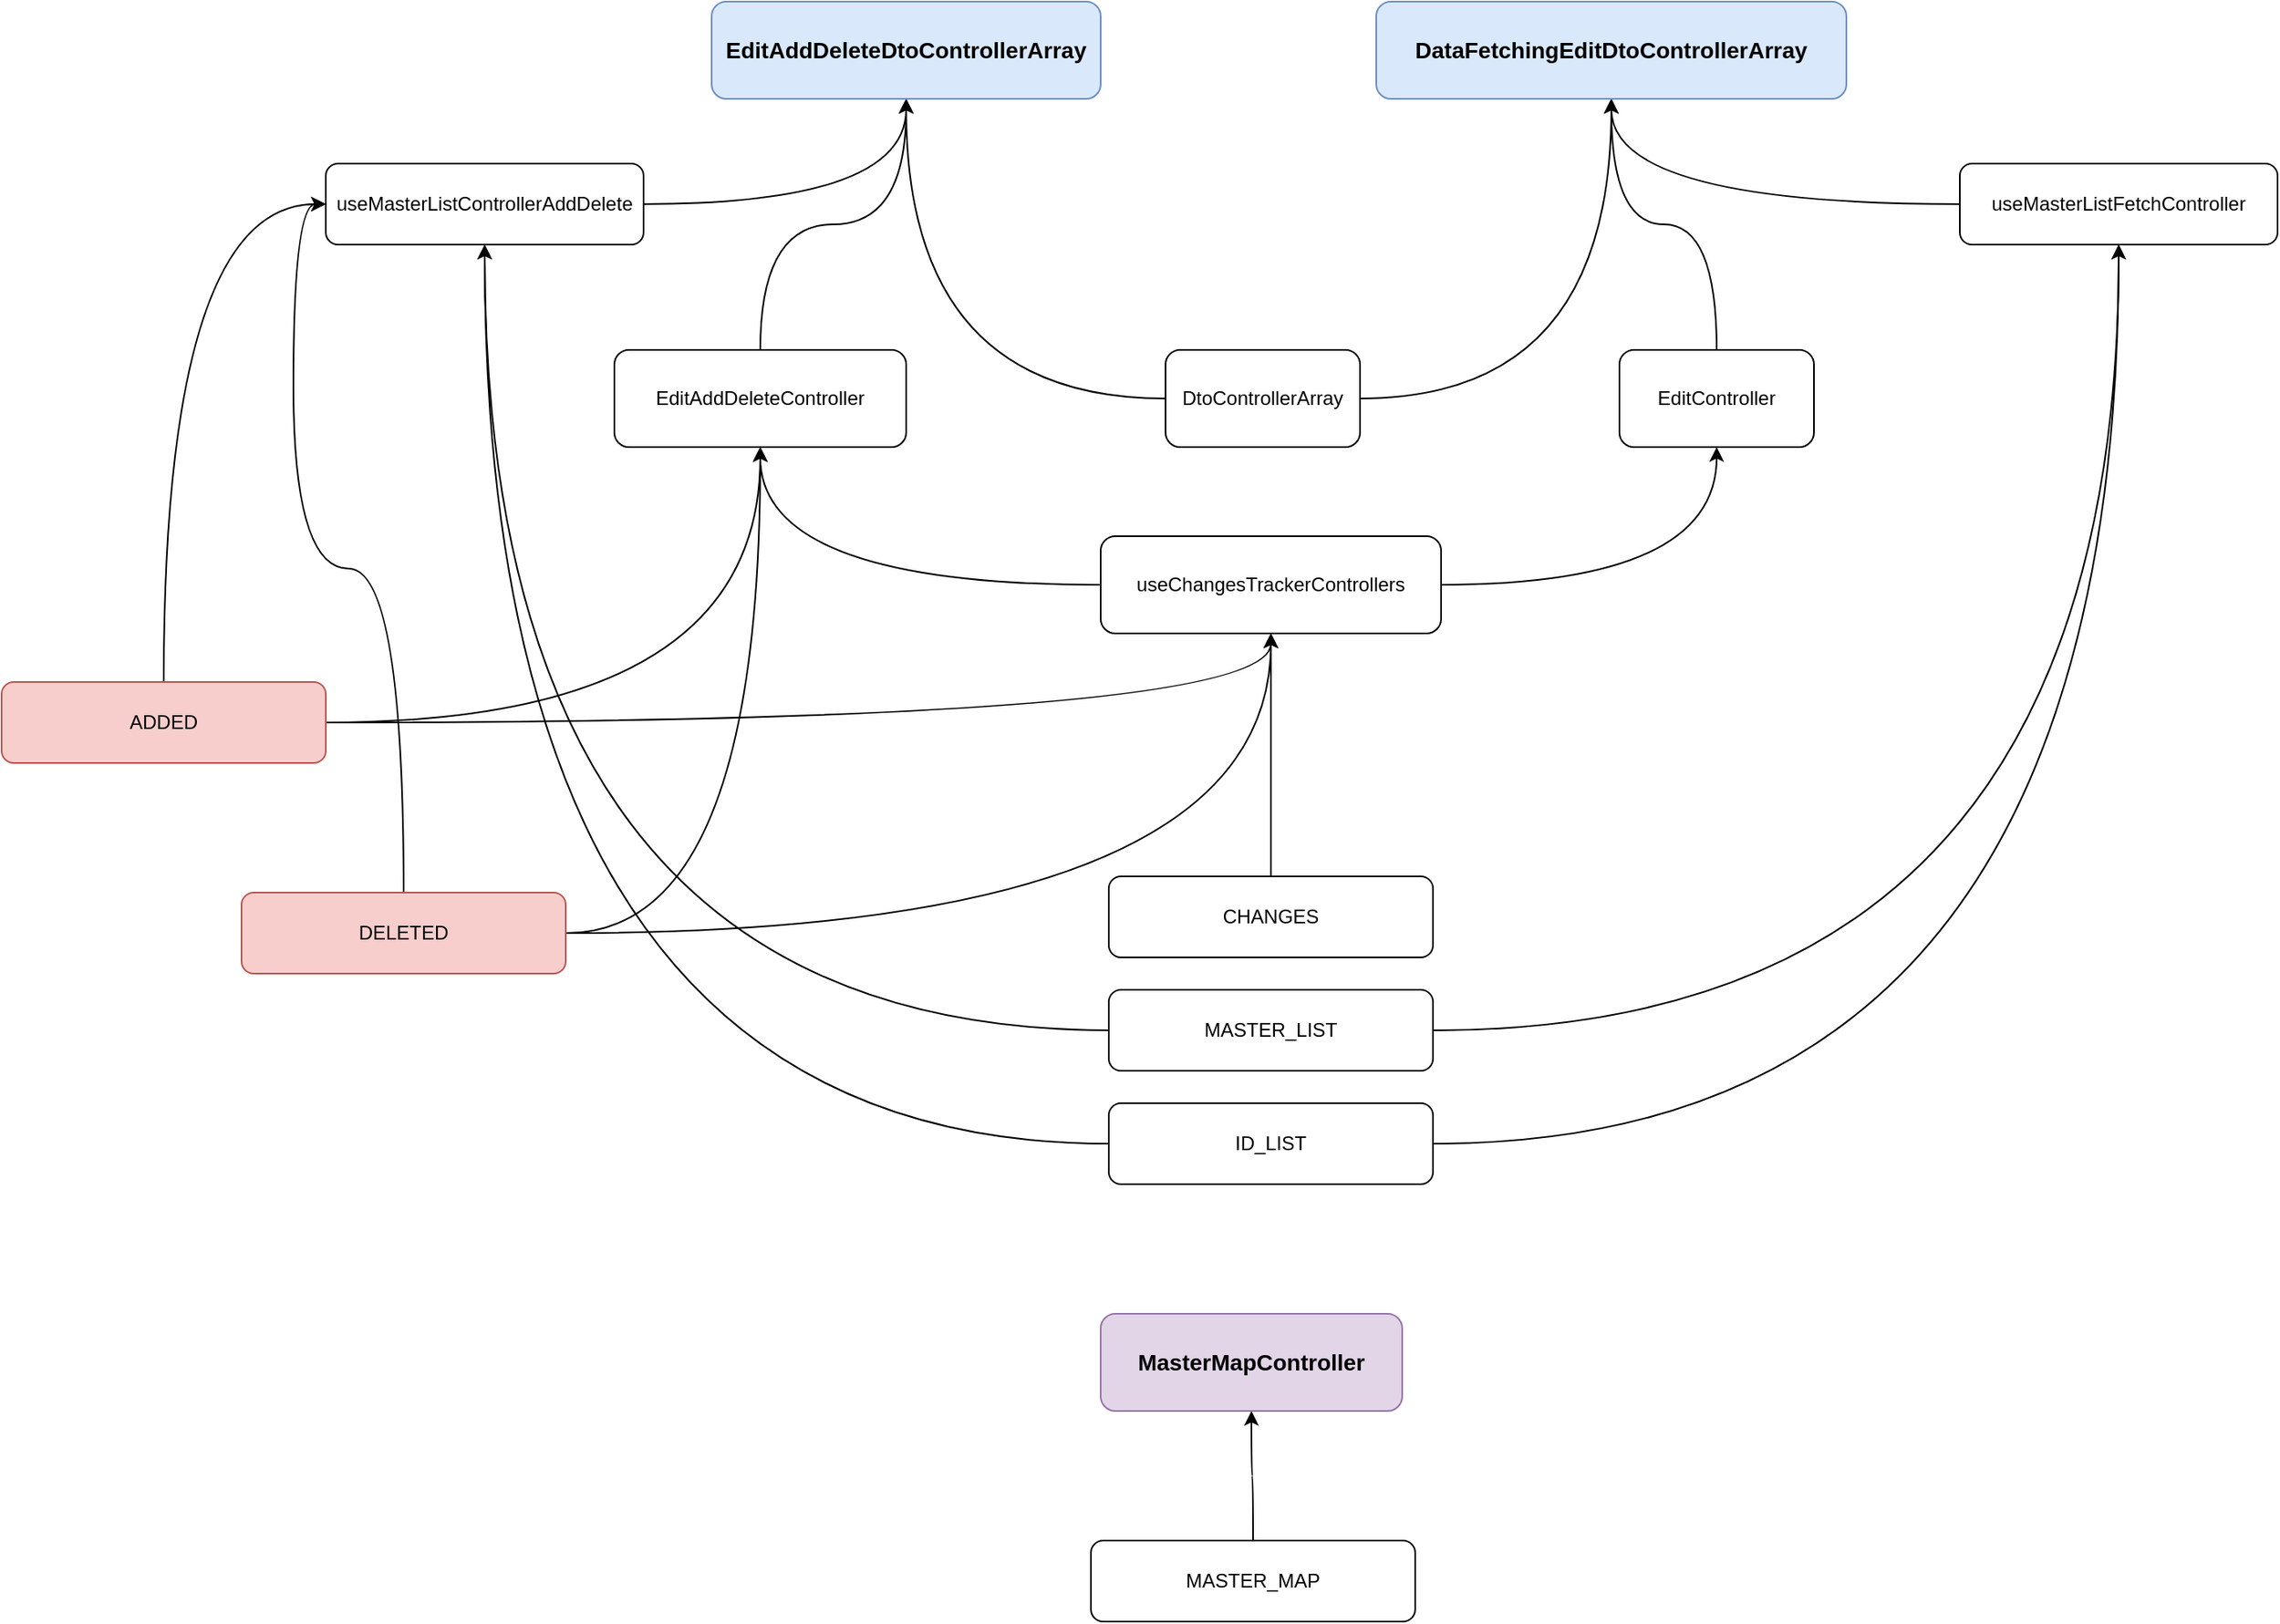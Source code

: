 <mxfile version="23.0.2" type="device">
  <diagram id="C5RBs43oDa-KdzZeNtuy" name="Page-1">
    <mxGraphModel dx="2176" dy="917" grid="1" gridSize="10" guides="1" tooltips="1" connect="1" arrows="1" fold="1" page="1" pageScale="1" pageWidth="827" pageHeight="1169" math="0" shadow="0">
      <root>
        <mxCell id="WIyWlLk6GJQsqaUBKTNV-0" />
        <mxCell id="WIyWlLk6GJQsqaUBKTNV-1" parent="WIyWlLk6GJQsqaUBKTNV-0" />
        <mxCell id="eoHgqAT0p2yifrJpK1Tp-49" style="edgeStyle=orthogonalEdgeStyle;rounded=0;jumpStyle=arc;jumpSize=8;orthogonalLoop=1;jettySize=auto;html=1;entryX=0;entryY=0.5;entryDx=0;entryDy=0;labelBackgroundColor=default;strokeColor=default;align=center;verticalAlign=middle;fontFamily=Helvetica;fontSize=11;fontColor=default;endArrow=classic;targetPerimeterSpacing=0;curved=1;" edge="1" parent="WIyWlLk6GJQsqaUBKTNV-1" source="keyType-3" target="eoHgqAT0p2yifrJpK1Tp-10">
          <mxGeometry relative="1" as="geometry" />
        </mxCell>
        <mxCell id="eoHgqAT0p2yifrJpK1Tp-6" style="edgeStyle=orthogonalEdgeStyle;rounded=0;orthogonalLoop=1;jettySize=auto;html=1;jumpStyle=arc;jumpSize=8;targetPerimeterSpacing=0;curved=1;" edge="1" parent="WIyWlLk6GJQsqaUBKTNV-1" source="eoHgqAT0p2yifrJpK1Tp-4" target="eoHgqAT0p2yifrJpK1Tp-0">
          <mxGeometry relative="1" as="geometry" />
        </mxCell>
        <mxCell id="eoHgqAT0p2yifrJpK1Tp-7" style="edgeStyle=orthogonalEdgeStyle;rounded=0;orthogonalLoop=1;jettySize=auto;html=1;jumpStyle=arc;jumpSize=8;targetPerimeterSpacing=0;curved=1;" edge="1" parent="WIyWlLk6GJQsqaUBKTNV-1" source="eoHgqAT0p2yifrJpK1Tp-4" target="eoHgqAT0p2yifrJpK1Tp-5">
          <mxGeometry relative="1" as="geometry" />
        </mxCell>
        <mxCell id="eoHgqAT0p2yifrJpK1Tp-12" style="edgeStyle=orthogonalEdgeStyle;rounded=0;orthogonalLoop=1;jettySize=auto;html=1;entryX=0.5;entryY=1;entryDx=0;entryDy=0;jumpStyle=arc;jumpSize=8;targetPerimeterSpacing=0;curved=1;" edge="1" parent="WIyWlLk6GJQsqaUBKTNV-1" source="eoHgqAT0p2yifrJpK1Tp-9" target="eoHgqAT0p2yifrJpK1Tp-5">
          <mxGeometry relative="1" as="geometry" />
        </mxCell>
        <mxCell id="eoHgqAT0p2yifrJpK1Tp-11" style="edgeStyle=orthogonalEdgeStyle;rounded=0;orthogonalLoop=1;jettySize=auto;html=1;jumpStyle=arc;jumpSize=8;targetPerimeterSpacing=0;curved=1;" edge="1" parent="WIyWlLk6GJQsqaUBKTNV-1" source="eoHgqAT0p2yifrJpK1Tp-10" target="eoHgqAT0p2yifrJpK1Tp-5">
          <mxGeometry relative="1" as="geometry" />
        </mxCell>
        <mxCell id="eoHgqAT0p2yifrJpK1Tp-14" style="edgeStyle=orthogonalEdgeStyle;rounded=0;orthogonalLoop=1;jettySize=auto;html=1;entryX=0.5;entryY=1;entryDx=0;entryDy=0;jumpStyle=arc;jumpSize=8;targetPerimeterSpacing=0;curved=1;" edge="1" parent="WIyWlLk6GJQsqaUBKTNV-1" source="eoHgqAT0p2yifrJpK1Tp-13" target="eoHgqAT0p2yifrJpK1Tp-0">
          <mxGeometry relative="1" as="geometry" />
        </mxCell>
        <mxCell id="eoHgqAT0p2yifrJpK1Tp-16" style="edgeStyle=orthogonalEdgeStyle;rounded=0;orthogonalLoop=1;jettySize=auto;html=1;jumpStyle=arc;jumpSize=8;targetPerimeterSpacing=0;curved=1;" edge="1" parent="WIyWlLk6GJQsqaUBKTNV-1" source="eoHgqAT0p2yifrJpK1Tp-15" target="eoHgqAT0p2yifrJpK1Tp-13">
          <mxGeometry relative="1" as="geometry" />
        </mxCell>
        <mxCell id="eoHgqAT0p2yifrJpK1Tp-17" style="edgeStyle=orthogonalEdgeStyle;rounded=0;orthogonalLoop=1;jettySize=auto;html=1;jumpStyle=arc;jumpSize=8;targetPerimeterSpacing=0;curved=1;" edge="1" parent="WIyWlLk6GJQsqaUBKTNV-1" source="eoHgqAT0p2yifrJpK1Tp-15" target="eoHgqAT0p2yifrJpK1Tp-9">
          <mxGeometry relative="1" as="geometry" />
        </mxCell>
        <mxCell id="eoHgqAT0p2yifrJpK1Tp-20" style="edgeStyle=orthogonalEdgeStyle;rounded=0;orthogonalLoop=1;jettySize=auto;html=1;jumpStyle=arc;jumpSize=8;targetPerimeterSpacing=0;curved=1;" edge="1" parent="WIyWlLk6GJQsqaUBKTNV-1" source="eoHgqAT0p2yifrJpK1Tp-19" target="eoHgqAT0p2yifrJpK1Tp-0">
          <mxGeometry relative="1" as="geometry" />
        </mxCell>
        <mxCell id="eoHgqAT0p2yifrJpK1Tp-43" style="edgeStyle=orthogonalEdgeStyle;rounded=0;orthogonalLoop=1;jettySize=auto;html=1;jumpStyle=arc;jumpSize=8;targetPerimeterSpacing=0;curved=1;" edge="1" parent="WIyWlLk6GJQsqaUBKTNV-1" source="keyType-1" target="eoHgqAT0p2yifrJpK1Tp-15">
          <mxGeometry relative="1" as="geometry" />
        </mxCell>
        <mxCell id="eoHgqAT0p2yifrJpK1Tp-45" style="edgeStyle=orthogonalEdgeStyle;rounded=0;orthogonalLoop=1;jettySize=auto;html=1;jumpStyle=arc;jumpSize=8;targetPerimeterSpacing=0;curved=1;" edge="1" parent="WIyWlLk6GJQsqaUBKTNV-1" source="keyType-1" target="eoHgqAT0p2yifrJpK1Tp-9">
          <mxGeometry relative="1" as="geometry" />
        </mxCell>
        <mxCell id="eoHgqAT0p2yifrJpK1Tp-47" style="edgeStyle=orthogonalEdgeStyle;rounded=0;jumpStyle=arc;jumpSize=8;orthogonalLoop=1;jettySize=auto;html=1;entryX=0;entryY=0.5;entryDx=0;entryDy=0;labelBackgroundColor=default;strokeColor=default;align=center;verticalAlign=middle;fontFamily=Helvetica;fontSize=11;fontColor=default;endArrow=classic;targetPerimeterSpacing=0;curved=1;" edge="1" parent="WIyWlLk6GJQsqaUBKTNV-1" source="keyType-1" target="eoHgqAT0p2yifrJpK1Tp-10">
          <mxGeometry relative="1" as="geometry" />
        </mxCell>
        <mxCell id="eoHgqAT0p2yifrJpK1Tp-42" style="edgeStyle=orthogonalEdgeStyle;rounded=0;orthogonalLoop=1;jettySize=auto;html=1;jumpStyle=arc;jumpSize=8;targetPerimeterSpacing=0;curved=1;" edge="1" parent="WIyWlLk6GJQsqaUBKTNV-1" source="keyType-2" target="eoHgqAT0p2yifrJpK1Tp-15">
          <mxGeometry relative="1" as="geometry" />
        </mxCell>
        <mxCell id="eoHgqAT0p2yifrJpK1Tp-44" style="edgeStyle=orthogonalEdgeStyle;rounded=0;orthogonalLoop=1;jettySize=auto;html=1;jumpStyle=arc;jumpSize=8;targetPerimeterSpacing=0;curved=1;" edge="1" parent="WIyWlLk6GJQsqaUBKTNV-1" source="keyType-3" target="eoHgqAT0p2yifrJpK1Tp-15">
          <mxGeometry relative="1" as="geometry" />
        </mxCell>
        <mxCell id="eoHgqAT0p2yifrJpK1Tp-46" style="edgeStyle=orthogonalEdgeStyle;rounded=0;orthogonalLoop=1;jettySize=auto;html=1;jumpStyle=arc;jumpSize=8;targetPerimeterSpacing=0;curved=1;" edge="1" parent="WIyWlLk6GJQsqaUBKTNV-1" source="keyType-3" target="eoHgqAT0p2yifrJpK1Tp-9">
          <mxGeometry relative="1" as="geometry" />
        </mxCell>
        <mxCell id="eoHgqAT0p2yifrJpK1Tp-54" style="edgeStyle=orthogonalEdgeStyle;rounded=0;jumpStyle=arc;jumpSize=8;orthogonalLoop=1;jettySize=auto;html=1;labelBackgroundColor=default;strokeColor=default;align=center;verticalAlign=middle;fontFamily=Helvetica;fontSize=11;fontColor=default;endArrow=classic;targetPerimeterSpacing=0;curved=1;" edge="1" parent="WIyWlLk6GJQsqaUBKTNV-1" source="keyType-4" target="eoHgqAT0p2yifrJpK1Tp-19">
          <mxGeometry relative="1" as="geometry" />
        </mxCell>
        <mxCell id="eoHgqAT0p2yifrJpK1Tp-50" style="edgeStyle=orthogonalEdgeStyle;rounded=0;jumpStyle=arc;jumpSize=8;orthogonalLoop=1;jettySize=auto;html=1;labelBackgroundColor=default;strokeColor=default;align=center;verticalAlign=middle;fontFamily=Helvetica;fontSize=11;fontColor=default;endArrow=classic;targetPerimeterSpacing=0;curved=1;" edge="1" parent="WIyWlLk6GJQsqaUBKTNV-1" source="keyType-5" target="eoHgqAT0p2yifrJpK1Tp-10">
          <mxGeometry relative="1" as="geometry" />
        </mxCell>
        <mxCell id="eoHgqAT0p2yifrJpK1Tp-0" value="DataFetchingEditDtoControllerArray" style="rounded=1;whiteSpace=wrap;html=1;fillColor=#dae8fc;strokeColor=#6c8ebf;fontSize=14;fontStyle=1" vertex="1" parent="WIyWlLk6GJQsqaUBKTNV-1">
          <mxGeometry x="490" y="20" width="290" height="60" as="geometry" />
        </mxCell>
        <mxCell id="eoHgqAT0p2yifrJpK1Tp-4" value="DtoControllerArray" style="rounded=1;whiteSpace=wrap;html=1;" vertex="1" parent="WIyWlLk6GJQsqaUBKTNV-1">
          <mxGeometry x="360" y="235" width="120" height="60" as="geometry" />
        </mxCell>
        <mxCell id="eoHgqAT0p2yifrJpK1Tp-5" value="EditAddDeleteDtoControllerArray" style="rounded=1;whiteSpace=wrap;html=1;fillColor=#dae8fc;strokeColor=#6c8ebf;fontSize=14;fontStyle=1" vertex="1" parent="WIyWlLk6GJQsqaUBKTNV-1">
          <mxGeometry x="80" y="20" width="240" height="60" as="geometry" />
        </mxCell>
        <mxCell id="eoHgqAT0p2yifrJpK1Tp-9" value="EditAddDeleteController" style="rounded=1;whiteSpace=wrap;html=1;" vertex="1" parent="WIyWlLk6GJQsqaUBKTNV-1">
          <mxGeometry x="20" y="235" width="180" height="60" as="geometry" />
        </mxCell>
        <mxCell id="eoHgqAT0p2yifrJpK1Tp-10" value="useMasterListControllerAddDelete" style="rounded=1;whiteSpace=wrap;html=1;" vertex="1" parent="WIyWlLk6GJQsqaUBKTNV-1">
          <mxGeometry x="-158" y="120" width="196" height="50" as="geometry" />
        </mxCell>
        <mxCell id="eoHgqAT0p2yifrJpK1Tp-13" value="EditController" style="rounded=1;whiteSpace=wrap;html=1;" vertex="1" parent="WIyWlLk6GJQsqaUBKTNV-1">
          <mxGeometry x="640" y="235" width="120" height="60" as="geometry" />
        </mxCell>
        <mxCell id="eoHgqAT0p2yifrJpK1Tp-15" value="useChangesTrackerControllers" style="rounded=1;whiteSpace=wrap;html=1;" vertex="1" parent="WIyWlLk6GJQsqaUBKTNV-1">
          <mxGeometry x="320" y="350" width="210" height="60" as="geometry" />
        </mxCell>
        <mxCell id="eoHgqAT0p2yifrJpK1Tp-19" value="useMasterListFetchController" style="rounded=1;whiteSpace=wrap;html=1;" vertex="1" parent="WIyWlLk6GJQsqaUBKTNV-1">
          <mxGeometry x="850" y="120" width="196" height="50" as="geometry" />
        </mxCell>
        <mxCell id="keyType-2" value="CHANGES" style="rounded=1;whiteSpace=wrap;html=1;" vertex="1" parent="WIyWlLk6GJQsqaUBKTNV-1">
          <mxGeometry x="325" y="560" width="200" height="50" as="geometry" />
        </mxCell>
        <mxCell id="eoHgqAT0p2yifrJpK1Tp-58" style="edgeStyle=orthogonalEdgeStyle;shape=connector;rounded=0;jumpStyle=arc;jumpSize=8;orthogonalLoop=1;jettySize=auto;html=1;labelBackgroundColor=default;strokeColor=default;align=center;verticalAlign=middle;fontFamily=Helvetica;fontSize=11;fontColor=default;endArrow=classic;curved=1;" edge="1" parent="WIyWlLk6GJQsqaUBKTNV-1" source="keyType-4" target="eoHgqAT0p2yifrJpK1Tp-10">
          <mxGeometry relative="1" as="geometry" />
        </mxCell>
        <mxCell id="keyType-4" value="ID_LIST" style="rounded=1;whiteSpace=wrap;html=1;" vertex="1" parent="WIyWlLk6GJQsqaUBKTNV-1">
          <mxGeometry x="325" y="700" width="200" height="50" as="geometry" />
        </mxCell>
        <mxCell id="eoHgqAT0p2yifrJpK1Tp-55" style="edgeStyle=orthogonalEdgeStyle;rounded=0;jumpStyle=arc;jumpSize=8;orthogonalLoop=1;jettySize=auto;html=1;labelBackgroundColor=default;strokeColor=default;align=center;verticalAlign=middle;fontFamily=Helvetica;fontSize=11;fontColor=default;endArrow=classic;targetPerimeterSpacing=0;curved=1;" edge="1" parent="WIyWlLk6GJQsqaUBKTNV-1" source="keyType-5" target="eoHgqAT0p2yifrJpK1Tp-19">
          <mxGeometry relative="1" as="geometry" />
        </mxCell>
        <mxCell id="keyType-5" value="MASTER_LIST" style="rounded=1;whiteSpace=wrap;html=1;" vertex="1" parent="WIyWlLk6GJQsqaUBKTNV-1">
          <mxGeometry x="325" y="630" width="200" height="50" as="geometry" />
        </mxCell>
        <mxCell id="eoHgqAT0p2yifrJpK1Tp-57" style="edgeStyle=orthogonalEdgeStyle;rounded=0;jumpStyle=arc;jumpSize=8;orthogonalLoop=1;jettySize=auto;html=1;labelBackgroundColor=default;strokeColor=default;align=center;verticalAlign=middle;fontFamily=Helvetica;fontSize=11;fontColor=default;endArrow=classic;targetPerimeterSpacing=0;curved=1;" edge="1" parent="WIyWlLk6GJQsqaUBKTNV-1" source="keyType-6" target="eoHgqAT0p2yifrJpK1Tp-56">
          <mxGeometry relative="1" as="geometry" />
        </mxCell>
        <mxCell id="keyType-6" value="MASTER_MAP" style="rounded=1;whiteSpace=wrap;html=1;" vertex="1" parent="WIyWlLk6GJQsqaUBKTNV-1">
          <mxGeometry x="314" y="970" width="200" height="50" as="geometry" />
        </mxCell>
        <mxCell id="keyType-1" value="ADDED" style="rounded=1;whiteSpace=wrap;html=1;fillColor=#f8cecc;strokeColor=#b85450;" vertex="1" parent="WIyWlLk6GJQsqaUBKTNV-1">
          <mxGeometry x="-358" y="440" width="200" height="50" as="geometry" />
        </mxCell>
        <mxCell id="keyType-3" value="DELETED" style="rounded=1;whiteSpace=wrap;html=1;fillColor=#f8cecc;strokeColor=#b85450;" vertex="1" parent="WIyWlLk6GJQsqaUBKTNV-1">
          <mxGeometry x="-210" y="570" width="200" height="50" as="geometry" />
        </mxCell>
        <mxCell id="eoHgqAT0p2yifrJpK1Tp-56" value="MasterMapController" style="rounded=1;whiteSpace=wrap;html=1;fontFamily=Helvetica;fontSize=14;fillColor=#e1d5e7;strokeColor=#9673a6;fontStyle=1" vertex="1" parent="WIyWlLk6GJQsqaUBKTNV-1">
          <mxGeometry x="320" y="830" width="186" height="60" as="geometry" />
        </mxCell>
      </root>
    </mxGraphModel>
  </diagram>
</mxfile>
